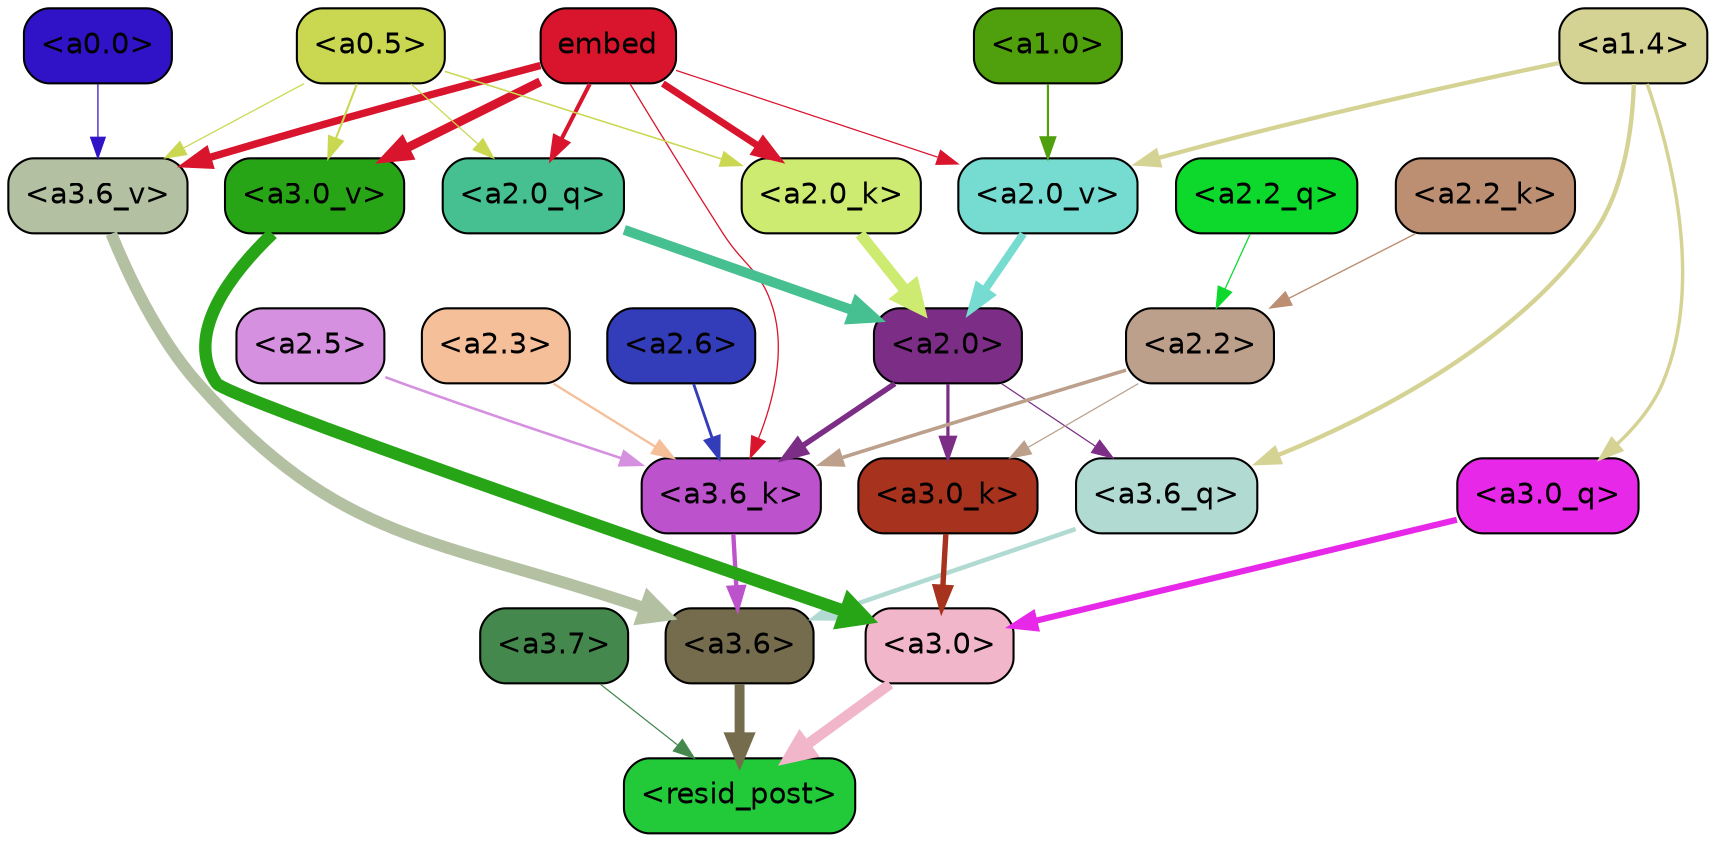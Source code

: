 strict digraph "" {
	graph [bgcolor=transparent,
		layout=dot,
		overlap=false,
		splines=true
	];
	"<a3.7>"	[color=black,
		fillcolor="#44884e",
		fontname=Helvetica,
		shape=box,
		style="filled, rounded"];
	"<resid_post>"	[color=black,
		fillcolor="#22c939",
		fontname=Helvetica,
		shape=box,
		style="filled, rounded"];
	"<a3.7>" -> "<resid_post>"	[color="#44884e",
		penwidth=0.6];
	"<a3.6>"	[color=black,
		fillcolor="#746c4c",
		fontname=Helvetica,
		shape=box,
		style="filled, rounded"];
	"<a3.6>" -> "<resid_post>"	[color="#746c4c",
		penwidth=4.748674273490906];
	"<a3.0>"	[color=black,
		fillcolor="#f1b6c9",
		fontname=Helvetica,
		shape=box,
		style="filled, rounded"];
	"<a3.0>" -> "<resid_post>"	[color="#f1b6c9",
		penwidth=5.004031300544739];
	"<a3.6_q>"	[color=black,
		fillcolor="#b1dad2",
		fontname=Helvetica,
		shape=box,
		style="filled, rounded"];
	"<a3.6_q>" -> "<a3.6>"	[color="#b1dad2",
		penwidth=2.1656854450702667];
	"<a3.0_q>"	[color=black,
		fillcolor="#e728e8",
		fontname=Helvetica,
		shape=box,
		style="filled, rounded"];
	"<a3.0_q>" -> "<a3.0>"	[color="#e728e8",
		penwidth=2.95696559548378];
	"<a3.6_k>"	[color=black,
		fillcolor="#bd53cc",
		fontname=Helvetica,
		shape=box,
		style="filled, rounded"];
	"<a3.6_k>" -> "<a3.6>"	[color="#bd53cc",
		penwidth=2.086437076330185];
	"<a3.0_k>"	[color=black,
		fillcolor="#a7321e",
		fontname=Helvetica,
		shape=box,
		style="filled, rounded"];
	"<a3.0_k>" -> "<a3.0>"	[color="#a7321e",
		penwidth=2.5988530814647675];
	"<a3.6_v>"	[color=black,
		fillcolor="#b3c0a2",
		fontname=Helvetica,
		shape=box,
		style="filled, rounded"];
	"<a3.6_v>" -> "<a3.6>"	[color="#b3c0a2",
		penwidth=5.669987380504608];
	"<a3.0_v>"	[color=black,
		fillcolor="#28a517",
		fontname=Helvetica,
		shape=box,
		style="filled, rounded"];
	"<a3.0_v>" -> "<a3.0>"	[color="#28a517",
		penwidth=5.9515902400016785];
	"<a2.0>"	[color=black,
		fillcolor="#7c2d86",
		fontname=Helvetica,
		shape=box,
		style="filled, rounded"];
	"<a2.0>" -> "<a3.6_q>"	[color="#7c2d86",
		penwidth=0.6];
	"<a2.0>" -> "<a3.6_k>"	[color="#7c2d86",
		penwidth=2.6423546075820923];
	"<a2.0>" -> "<a3.0_k>"	[color="#7c2d86",
		penwidth=1.5482127666473389];
	"<a1.4>"	[color=black,
		fillcolor="#d5d394",
		fontname=Helvetica,
		shape=box,
		style="filled, rounded"];
	"<a1.4>" -> "<a3.6_q>"	[color="#d5d394",
		penwidth=2.1035547256469727];
	"<a1.4>" -> "<a3.0_q>"	[color="#d5d394",
		penwidth=1.6541699171066284];
	"<a2.0_v>"	[color=black,
		fillcolor="#76dbd0",
		fontname=Helvetica,
		shape=box,
		style="filled, rounded"];
	"<a1.4>" -> "<a2.0_v>"	[color="#d5d394",
		penwidth=2.048949420452118];
	"<a2.6>"	[color=black,
		fillcolor="#343db9",
		fontname=Helvetica,
		shape=box,
		style="filled, rounded"];
	"<a2.6>" -> "<a3.6_k>"	[color="#343db9",
		penwidth=1.3718644380569458];
	"<a2.5>"	[color=black,
		fillcolor="#d690e0",
		fontname=Helvetica,
		shape=box,
		style="filled, rounded"];
	"<a2.5>" -> "<a3.6_k>"	[color="#d690e0",
		penwidth=1.231603980064392];
	"<a2.3>"	[color=black,
		fillcolor="#f5bf9a",
		fontname=Helvetica,
		shape=box,
		style="filled, rounded"];
	"<a2.3>" -> "<a3.6_k>"	[color="#f5bf9a",
		penwidth=1.1117559671401978];
	"<a2.2>"	[color=black,
		fillcolor="#bca08c",
		fontname=Helvetica,
		shape=box,
		style="filled, rounded"];
	"<a2.2>" -> "<a3.6_k>"	[color="#bca08c",
		penwidth=1.7315057516098022];
	"<a2.2>" -> "<a3.0_k>"	[color="#bca08c",
		penwidth=0.6];
	embed	[color=black,
		fillcolor="#d9152d",
		fontname=Helvetica,
		shape=box,
		style="filled, rounded"];
	embed -> "<a3.6_k>"	[color="#d9152d",
		penwidth=0.6229734420776367];
	embed -> "<a3.6_v>"	[color="#d9152d",
		penwidth=3.56406831741333];
	embed -> "<a3.0_v>"	[color="#d9152d",
		penwidth=4.293717980384827];
	"<a2.0_q>"	[color=black,
		fillcolor="#46c090",
		fontname=Helvetica,
		shape=box,
		style="filled, rounded"];
	embed -> "<a2.0_q>"	[color="#d9152d",
		penwidth=1.9479764699935913];
	"<a2.0_k>"	[color=black,
		fillcolor="#ceeb71",
		fontname=Helvetica,
		shape=box,
		style="filled, rounded"];
	embed -> "<a2.0_k>"	[color="#d9152d",
		penwidth=3.348647713661194];
	embed -> "<a2.0_v>"	[color="#d9152d",
		penwidth=0.6];
	"<a0.5>"	[color=black,
		fillcolor="#cad851",
		fontname=Helvetica,
		shape=box,
		style="filled, rounded"];
	"<a0.5>" -> "<a3.6_v>"	[color="#cad851",
		penwidth=0.6];
	"<a0.5>" -> "<a3.0_v>"	[color="#cad851",
		penwidth=0.9916514158248901];
	"<a0.5>" -> "<a2.0_q>"	[color="#cad851",
		penwidth=0.6];
	"<a0.5>" -> "<a2.0_k>"	[color="#cad851",
		penwidth=0.7479127645492554];
	"<a0.0>"	[color=black,
		fillcolor="#3013c6",
		fontname=Helvetica,
		shape=box,
		style="filled, rounded"];
	"<a0.0>" -> "<a3.6_v>"	[color="#3013c6",
		penwidth=0.6];
	"<a2.2_q>"	[color=black,
		fillcolor="#0cd92c",
		fontname=Helvetica,
		shape=box,
		style="filled, rounded"];
	"<a2.2_q>" -> "<a2.2>"	[color="#0cd92c",
		penwidth=0.6068362593650818];
	"<a2.0_q>" -> "<a2.0>"	[color="#46c090",
		penwidth=4.801594913005829];
	"<a2.2_k>"	[color=black,
		fillcolor="#bc8f73",
		fontname=Helvetica,
		shape=box,
		style="filled, rounded"];
	"<a2.2_k>" -> "<a2.2>"	[color="#bc8f73",
		penwidth=0.6648573875427246];
	"<a2.0_k>" -> "<a2.0>"	[color="#ceeb71",
		penwidth=5.364346981048584];
	"<a2.0_v>" -> "<a2.0>"	[color="#76dbd0",
		penwidth=3.76983106136322];
	"<a1.0>"	[color=black,
		fillcolor="#50a00e",
		fontname=Helvetica,
		shape=box,
		style="filled, rounded"];
	"<a1.0>" -> "<a2.0_v>"	[color="#50a00e",
		penwidth=1.0333166718482971];
}
